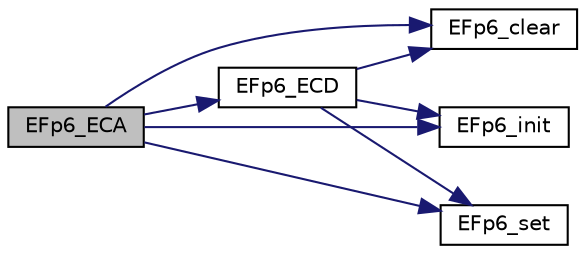 digraph "EFp6_ECA"
{
  edge [fontname="Helvetica",fontsize="10",labelfontname="Helvetica",labelfontsize="10"];
  node [fontname="Helvetica",fontsize="10",shape=record];
  rankdir="LR";
  Node5 [label="EFp6_ECA",height=0.2,width=0.4,color="black", fillcolor="grey75", style="filled", fontcolor="black"];
  Node5 -> Node6 [color="midnightblue",fontsize="10",style="solid",fontname="Helvetica"];
  Node6 [label="EFp6_clear",height=0.2,width=0.4,color="black", fillcolor="white", style="filled",URL="$bn__efp6_8h.html#aa53063f2fe49bc8bd381897203c4a04b"];
  Node5 -> Node7 [color="midnightblue",fontsize="10",style="solid",fontname="Helvetica"];
  Node7 [label="EFp6_ECD",height=0.2,width=0.4,color="black", fillcolor="white", style="filled",URL="$bn__efp6_8h.html#af37cf549288cd5cc08812d1a81f99066"];
  Node7 -> Node8 [color="midnightblue",fontsize="10",style="solid",fontname="Helvetica"];
  Node8 [label="EFp6_init",height=0.2,width=0.4,color="black", fillcolor="white", style="filled",URL="$bn__efp6_8h.html#a5dd3a89e6944dc0966bb8f63cbf141b4"];
  Node7 -> Node9 [color="midnightblue",fontsize="10",style="solid",fontname="Helvetica"];
  Node9 [label="EFp6_set",height=0.2,width=0.4,color="black", fillcolor="white", style="filled",URL="$bn__efp6_8h.html#abff7a2f423a0a3c52720a1db3b19672f"];
  Node7 -> Node6 [color="midnightblue",fontsize="10",style="solid",fontname="Helvetica"];
  Node5 -> Node8 [color="midnightblue",fontsize="10",style="solid",fontname="Helvetica"];
  Node5 -> Node9 [color="midnightblue",fontsize="10",style="solid",fontname="Helvetica"];
}

